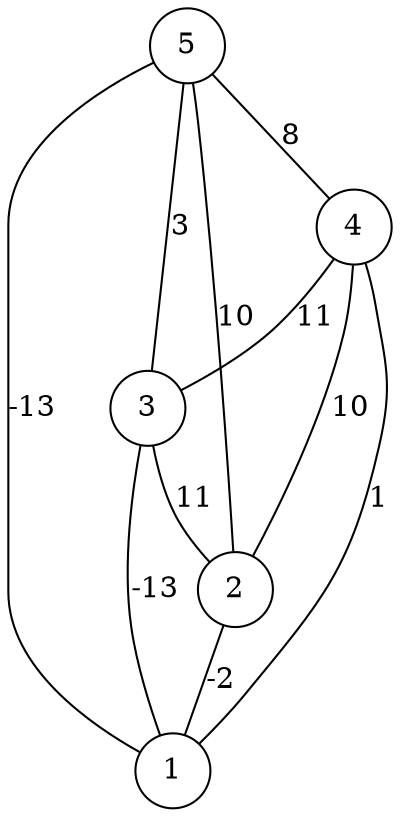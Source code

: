 graph { 
	 fontname="Helvetica,Arial,sans-serif" 
	 node [shape = circle]; 
	 5 -- 1 [label = "-13"];
	 5 -- 2 [label = "10"];
	 5 -- 3 [label = "3"];
	 5 -- 4 [label = "8"];
	 4 -- 1 [label = "1"];
	 4 -- 2 [label = "10"];
	 4 -- 3 [label = "11"];
	 3 -- 1 [label = "-13"];
	 3 -- 2 [label = "11"];
	 2 -- 1 [label = "-2"];
	 1;
	 2;
	 3;
	 4;
	 5;
}
